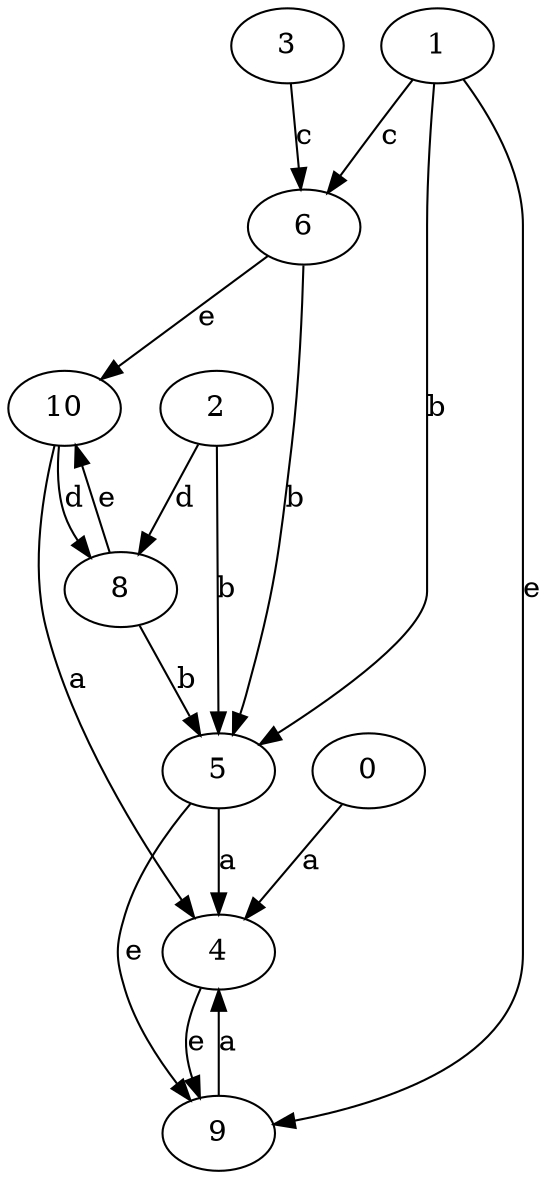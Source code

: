 strict digraph  {
3;
4;
5;
6;
8;
9;
10;
0;
1;
2;
3 -> 6  [label=c];
4 -> 9  [label=e];
5 -> 4  [label=a];
5 -> 9  [label=e];
6 -> 5  [label=b];
6 -> 10  [label=e];
8 -> 5  [label=b];
8 -> 10  [label=e];
9 -> 4  [label=a];
10 -> 4  [label=a];
10 -> 8  [label=d];
0 -> 4  [label=a];
1 -> 5  [label=b];
1 -> 6  [label=c];
1 -> 9  [label=e];
2 -> 5  [label=b];
2 -> 8  [label=d];
}
